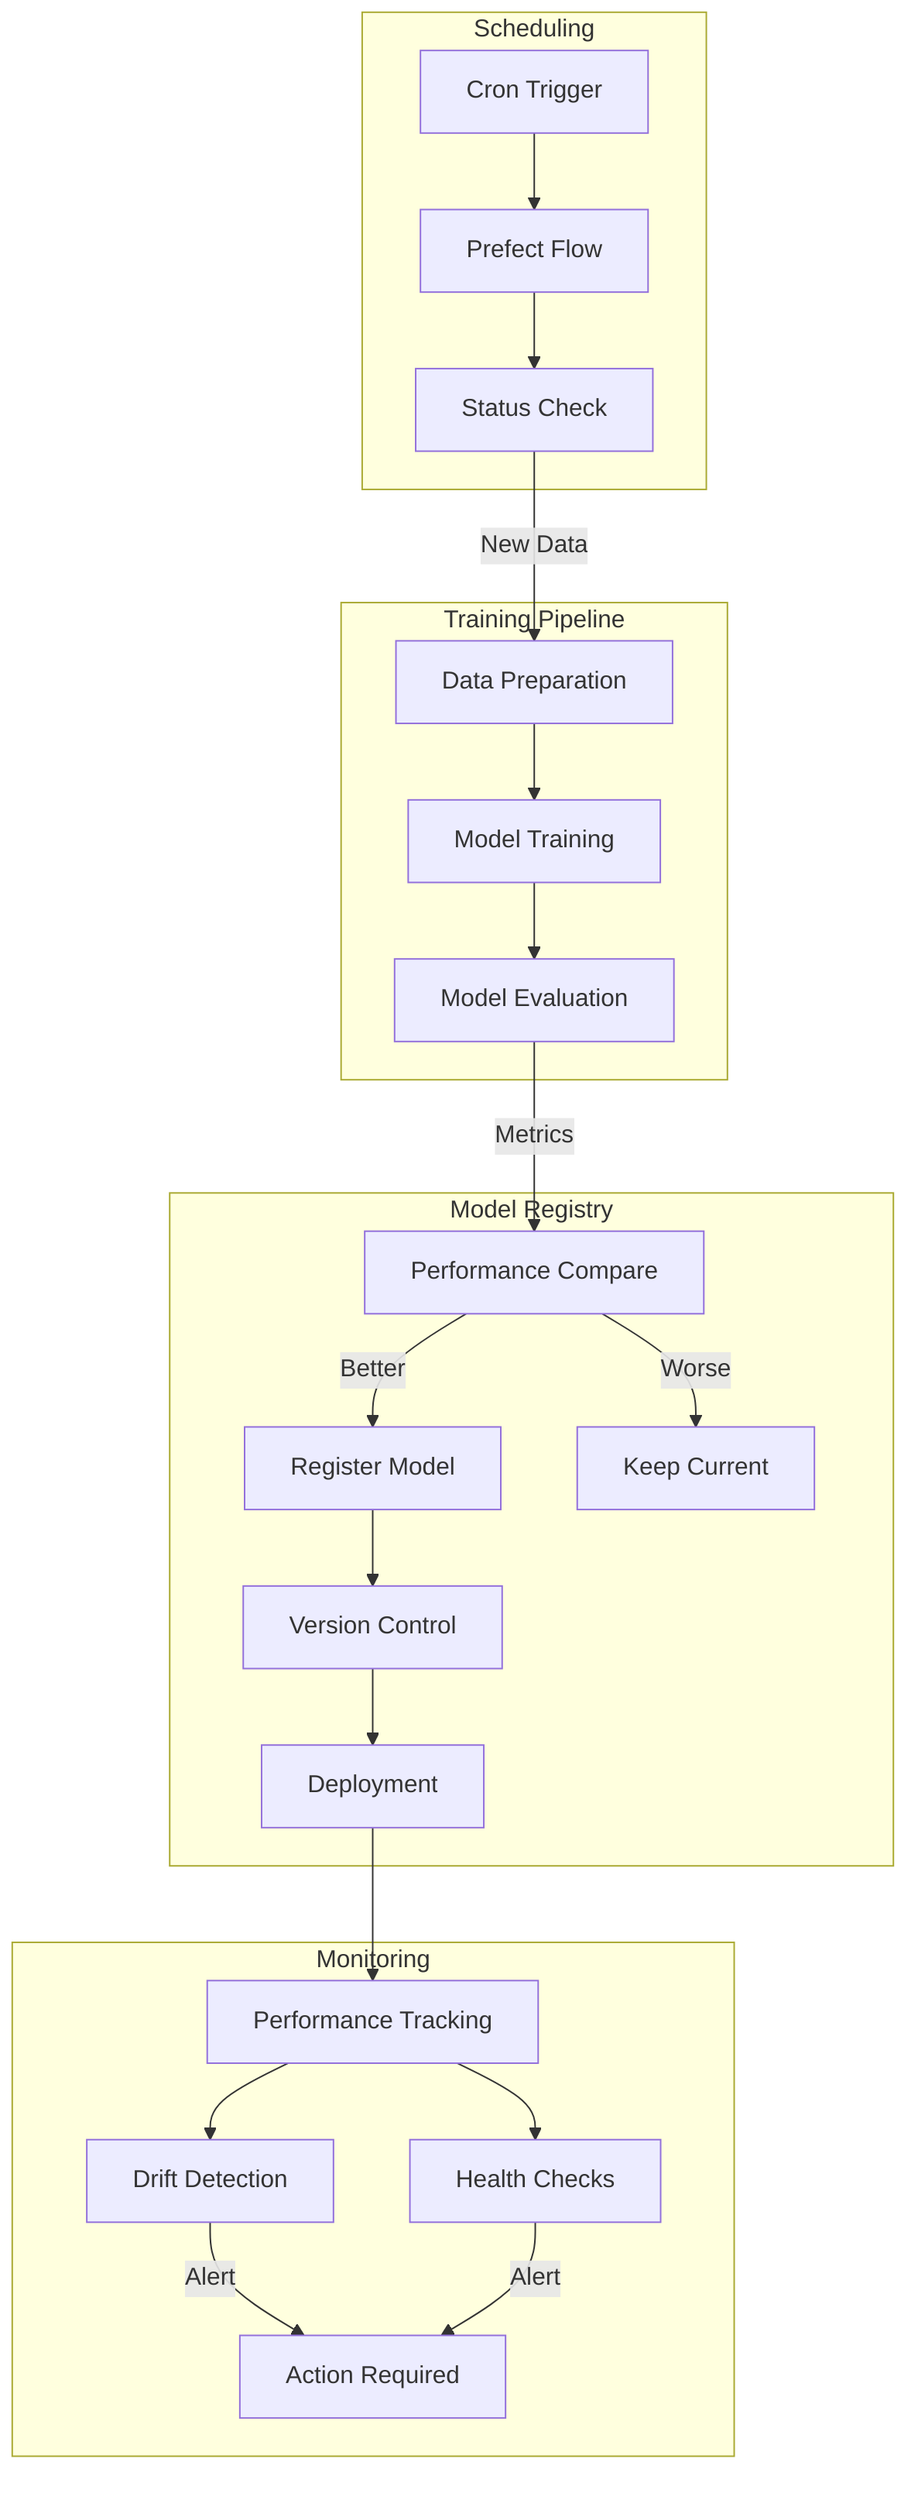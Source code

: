 flowchart TD
    subgraph Schedule["Scheduling"]
        Cron["Cron Trigger"] --> Flow["Prefect Flow"]
        Flow --> Check["Status Check"]
    end

    subgraph Training["Training Pipeline"]
        Check --> |New Data| Prep["Data Preparation"]
        Prep --> Train["Model Training"]
        Train --> Eval["Model Evaluation"]
    end

    subgraph Registry["Model Registry"]
        Eval --> |Metrics| Compare["Performance Compare"]
        Compare --> |Better| Register["Register Model"]
        Compare --> |Worse| Keep["Keep Current"]
        
        Register --> Version["Version Control"]
        Version --> Deploy["Deployment"]
    end

    subgraph Monitor["Monitoring"]
        Deploy --> Track["Performance Tracking"]
        Track --> Drift["Drift Detection"]
        Track --> Health["Health Checks"]
        
        Drift --> |Alert| Action["Action Required"]
        Health --> |Alert| Action
    end